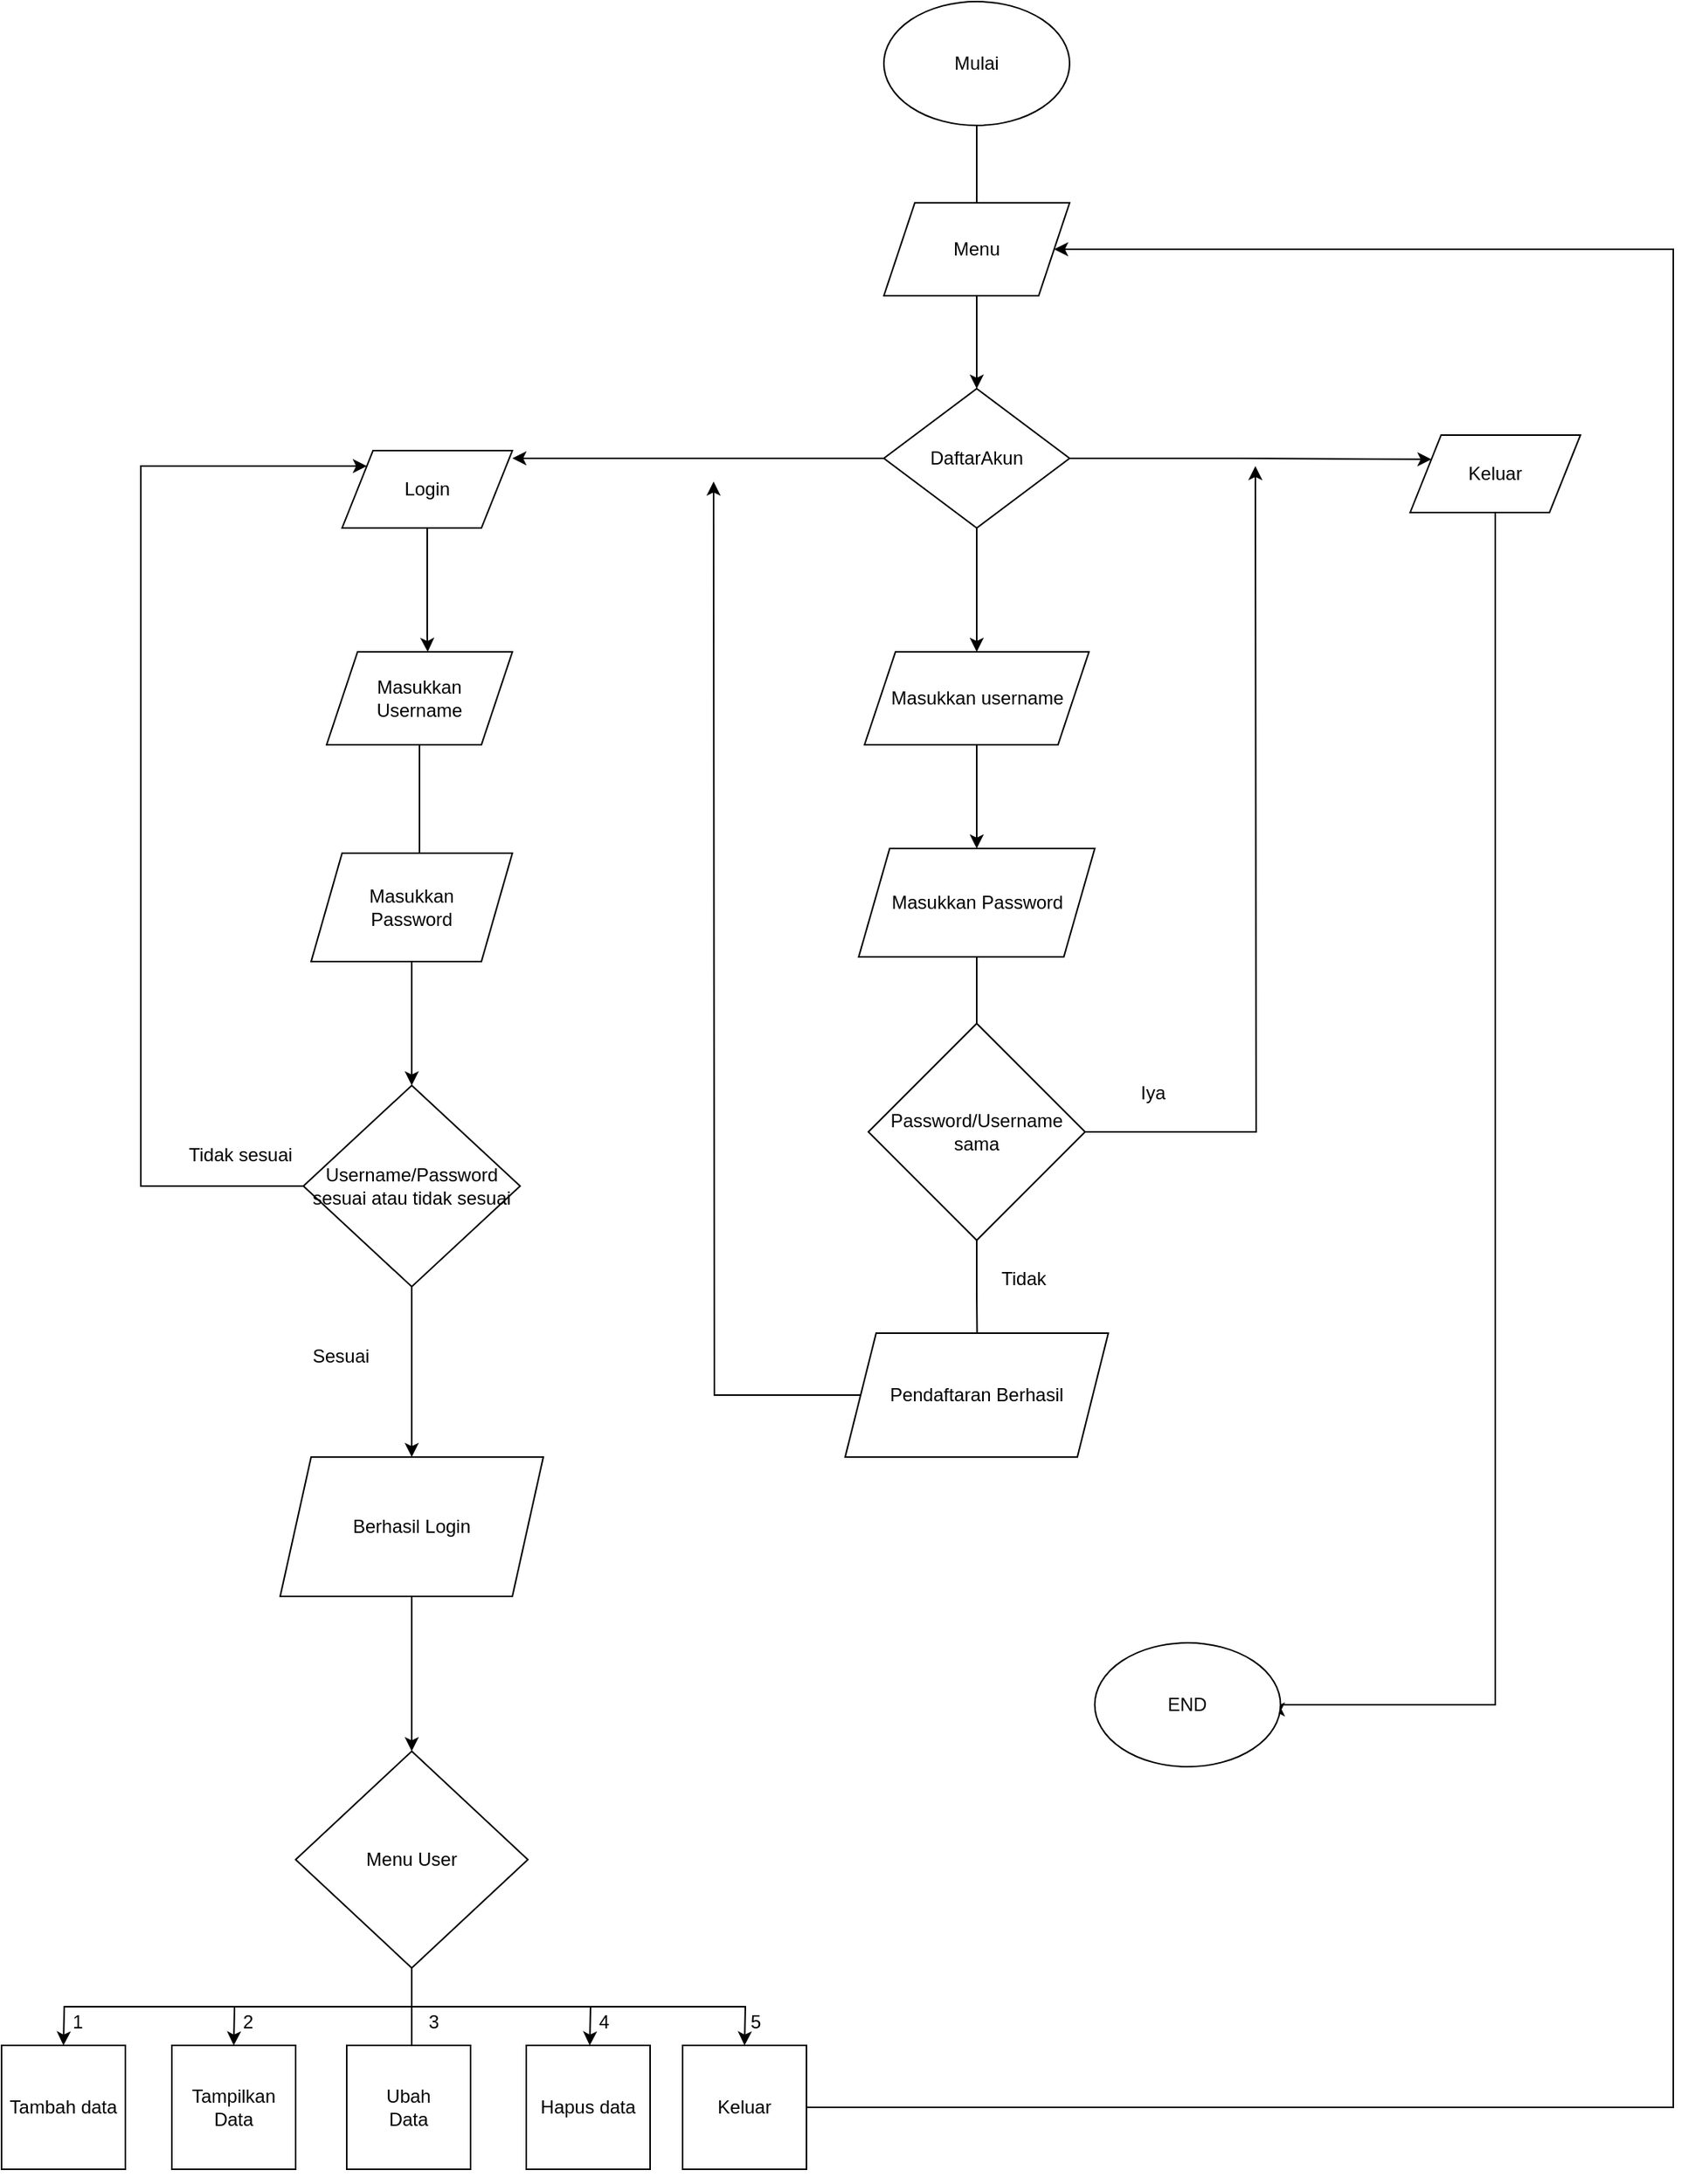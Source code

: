 <mxfile version="24.7.17">
  <diagram name="Page-1" id="-yvtjSVOBkPBHiRVmAEW">
    <mxGraphModel dx="3195" dy="1100" grid="1" gridSize="10" guides="1" tooltips="1" connect="1" arrows="1" fold="1" page="1" pageScale="1" pageWidth="850" pageHeight="1100" math="0" shadow="0">
      <root>
        <mxCell id="0" />
        <mxCell id="1" parent="0" />
        <mxCell id="dJ2C7ThrUOeOuewxOJgJ-1" value="Mulai" style="ellipse;whiteSpace=wrap;html=1;" parent="1" vertex="1">
          <mxGeometry x="360" y="180" width="120" height="80" as="geometry" />
        </mxCell>
        <mxCell id="aoZ7Cay_6pQfR-Mpqlmk-1" value="" style="endArrow=classic;html=1;rounded=0;" parent="1" source="dJ2C7ThrUOeOuewxOJgJ-1" edge="1">
          <mxGeometry width="50" height="50" relative="1" as="geometry">
            <mxPoint x="400" y="340" as="sourcePoint" />
            <mxPoint x="420" y="320" as="targetPoint" />
          </mxGeometry>
        </mxCell>
        <mxCell id="aoZ7Cay_6pQfR-Mpqlmk-15" style="edgeStyle=orthogonalEdgeStyle;rounded=0;orthogonalLoop=1;jettySize=auto;html=1;exitX=0.5;exitY=1;exitDx=0;exitDy=0;entryX=0.5;entryY=0;entryDx=0;entryDy=0;" parent="1" source="aoZ7Cay_6pQfR-Mpqlmk-3" target="aoZ7Cay_6pQfR-Mpqlmk-13" edge="1">
          <mxGeometry relative="1" as="geometry" />
        </mxCell>
        <mxCell id="aoZ7Cay_6pQfR-Mpqlmk-3" value="Menu" style="shape=parallelogram;perimeter=parallelogramPerimeter;whiteSpace=wrap;html=1;fixedSize=1;" parent="1" vertex="1">
          <mxGeometry x="360" y="310" width="120" height="60" as="geometry" />
        </mxCell>
        <mxCell id="aoZ7Cay_6pQfR-Mpqlmk-23" style="edgeStyle=orthogonalEdgeStyle;rounded=0;orthogonalLoop=1;jettySize=auto;html=1;exitX=0;exitY=0.5;exitDx=0;exitDy=0;" parent="1" source="aoZ7Cay_6pQfR-Mpqlmk-13" edge="1">
          <mxGeometry relative="1" as="geometry">
            <mxPoint x="120" y="475" as="targetPoint" />
          </mxGeometry>
        </mxCell>
        <mxCell id="aoZ7Cay_6pQfR-Mpqlmk-33" style="edgeStyle=orthogonalEdgeStyle;rounded=0;orthogonalLoop=1;jettySize=auto;html=1;exitX=0.5;exitY=1;exitDx=0;exitDy=0;" parent="1" source="aoZ7Cay_6pQfR-Mpqlmk-13" edge="1">
          <mxGeometry relative="1" as="geometry">
            <mxPoint x="420" y="600" as="targetPoint" />
          </mxGeometry>
        </mxCell>
        <mxCell id="aoZ7Cay_6pQfR-Mpqlmk-106" style="edgeStyle=orthogonalEdgeStyle;rounded=0;orthogonalLoop=1;jettySize=auto;html=1;exitX=1;exitY=0.5;exitDx=0;exitDy=0;entryX=0;entryY=0.25;entryDx=0;entryDy=0;" parent="1" source="aoZ7Cay_6pQfR-Mpqlmk-13" target="aoZ7Cay_6pQfR-Mpqlmk-26" edge="1">
          <mxGeometry relative="1" as="geometry" />
        </mxCell>
        <mxCell id="aoZ7Cay_6pQfR-Mpqlmk-13" value="DaftarAkun" style="rhombus;whiteSpace=wrap;html=1;" parent="1" vertex="1">
          <mxGeometry x="360" y="430" width="120" height="90" as="geometry" />
        </mxCell>
        <mxCell id="4voGFHQjfuxiwdlHkZC2-31" style="edgeStyle=orthogonalEdgeStyle;rounded=0;orthogonalLoop=1;jettySize=auto;html=1;exitX=0.5;exitY=1;exitDx=0;exitDy=0;" parent="1" source="aoZ7Cay_6pQfR-Mpqlmk-26" edge="1">
          <mxGeometry relative="1" as="geometry">
            <mxPoint x="610" y="1283" as="targetPoint" />
            <Array as="points">
              <mxPoint x="755" y="1280" />
              <mxPoint x="611" y="1280" />
              <mxPoint x="611" y="1283" />
            </Array>
          </mxGeometry>
        </mxCell>
        <mxCell id="aoZ7Cay_6pQfR-Mpqlmk-26" value="Keluar" style="shape=parallelogram;perimeter=parallelogramPerimeter;whiteSpace=wrap;html=1;fixedSize=1;" parent="1" vertex="1">
          <mxGeometry x="700" y="460" width="110" height="50" as="geometry" />
        </mxCell>
        <mxCell id="aoZ7Cay_6pQfR-Mpqlmk-28" style="edgeStyle=orthogonalEdgeStyle;rounded=0;orthogonalLoop=1;jettySize=auto;html=1;exitX=0.5;exitY=1;exitDx=0;exitDy=0;" parent="1" source="aoZ7Cay_6pQfR-Mpqlmk-27" edge="1">
          <mxGeometry relative="1" as="geometry">
            <mxPoint x="65.333" y="600" as="targetPoint" />
            <Array as="points">
              <mxPoint x="65" y="590" />
              <mxPoint x="65" y="590" />
            </Array>
          </mxGeometry>
        </mxCell>
        <mxCell id="aoZ7Cay_6pQfR-Mpqlmk-27" value="Login" style="shape=parallelogram;perimeter=parallelogramPerimeter;whiteSpace=wrap;html=1;fixedSize=1;" parent="1" vertex="1">
          <mxGeometry x="10" y="470" width="110" height="50" as="geometry" />
        </mxCell>
        <mxCell id="aoZ7Cay_6pQfR-Mpqlmk-31" style="edgeStyle=orthogonalEdgeStyle;rounded=0;orthogonalLoop=1;jettySize=auto;html=1;exitX=0.5;exitY=1;exitDx=0;exitDy=0;" parent="1" source="aoZ7Cay_6pQfR-Mpqlmk-29" edge="1">
          <mxGeometry relative="1" as="geometry">
            <mxPoint x="60" y="740" as="targetPoint" />
          </mxGeometry>
        </mxCell>
        <mxCell id="aoZ7Cay_6pQfR-Mpqlmk-29" value="&lt;div&gt;Masukkan &lt;br&gt;&lt;/div&gt;&lt;div&gt;Username&lt;br&gt;&lt;/div&gt;" style="shape=parallelogram;perimeter=parallelogramPerimeter;whiteSpace=wrap;html=1;fixedSize=1;" parent="1" vertex="1">
          <mxGeometry y="600" width="120" height="60" as="geometry" />
        </mxCell>
        <mxCell id="aoZ7Cay_6pQfR-Mpqlmk-41" style="edgeStyle=orthogonalEdgeStyle;rounded=0;orthogonalLoop=1;jettySize=auto;html=1;exitX=0.5;exitY=1;exitDx=0;exitDy=0;entryX=0.5;entryY=0;entryDx=0;entryDy=0;" parent="1" source="aoZ7Cay_6pQfR-Mpqlmk-32" target="aoZ7Cay_6pQfR-Mpqlmk-40" edge="1">
          <mxGeometry relative="1" as="geometry" />
        </mxCell>
        <mxCell id="aoZ7Cay_6pQfR-Mpqlmk-32" value="&lt;div&gt;Masukkan&lt;/div&gt;&lt;div&gt;Password&lt;br&gt;&lt;/div&gt;" style="shape=parallelogram;perimeter=parallelogramPerimeter;whiteSpace=wrap;html=1;fixedSize=1;" parent="1" vertex="1">
          <mxGeometry x="-10" y="730" width="130" height="70" as="geometry" />
        </mxCell>
        <mxCell id="aoZ7Cay_6pQfR-Mpqlmk-105" style="edgeStyle=orthogonalEdgeStyle;rounded=0;orthogonalLoop=1;jettySize=auto;html=1;exitX=0.5;exitY=1;exitDx=0;exitDy=0;entryX=0.5;entryY=0;entryDx=0;entryDy=0;" parent="1" source="aoZ7Cay_6pQfR-Mpqlmk-34" target="aoZ7Cay_6pQfR-Mpqlmk-36" edge="1">
          <mxGeometry relative="1" as="geometry" />
        </mxCell>
        <mxCell id="aoZ7Cay_6pQfR-Mpqlmk-34" value="Masukkan username" style="shape=parallelogram;perimeter=parallelogramPerimeter;whiteSpace=wrap;html=1;fixedSize=1;" parent="1" vertex="1">
          <mxGeometry x="347.5" y="600" width="145" height="60" as="geometry" />
        </mxCell>
        <mxCell id="aoZ7Cay_6pQfR-Mpqlmk-36" value="Masukkan Password" style="shape=parallelogram;perimeter=parallelogramPerimeter;whiteSpace=wrap;html=1;fixedSize=1;" parent="1" vertex="1">
          <mxGeometry x="343.75" y="727" width="152.5" height="70" as="geometry" />
        </mxCell>
        <mxCell id="aoZ7Cay_6pQfR-Mpqlmk-97" style="edgeStyle=orthogonalEdgeStyle;rounded=0;orthogonalLoop=1;jettySize=auto;html=1;exitX=0.5;exitY=1;exitDx=0;exitDy=0;" parent="1" source="4voGFHQjfuxiwdlHkZC2-16" target="aoZ7Cay_6pQfR-Mpqlmk-46" edge="1">
          <mxGeometry relative="1" as="geometry" />
        </mxCell>
        <mxCell id="4voGFHQjfuxiwdlHkZC2-11" style="edgeStyle=orthogonalEdgeStyle;rounded=0;orthogonalLoop=1;jettySize=auto;html=1;exitX=0;exitY=0.5;exitDx=0;exitDy=0;" parent="1" source="aoZ7Cay_6pQfR-Mpqlmk-40" target="aoZ7Cay_6pQfR-Mpqlmk-27" edge="1">
          <mxGeometry relative="1" as="geometry">
            <mxPoint x="-120" y="480" as="targetPoint" />
            <Array as="points">
              <mxPoint x="-120" y="945" />
              <mxPoint x="-120" y="480" />
            </Array>
          </mxGeometry>
        </mxCell>
        <mxCell id="aoZ7Cay_6pQfR-Mpqlmk-40" value="&lt;div&gt;Username/Password&lt;/div&gt;&lt;div&gt;sesuai atau tidak sesuai&lt;br&gt;&lt;/div&gt;" style="rhombus;whiteSpace=wrap;html=1;" parent="1" vertex="1">
          <mxGeometry x="-15" y="880" width="140" height="130" as="geometry" />
        </mxCell>
        <mxCell id="4voGFHQjfuxiwdlHkZC2-19" style="edgeStyle=orthogonalEdgeStyle;rounded=0;orthogonalLoop=1;jettySize=auto;html=1;" parent="1" source="aoZ7Cay_6pQfR-Mpqlmk-46" edge="1">
          <mxGeometry relative="1" as="geometry">
            <mxPoint x="55" y="1510" as="targetPoint" />
          </mxGeometry>
        </mxCell>
        <mxCell id="4voGFHQjfuxiwdlHkZC2-21" style="edgeStyle=orthogonalEdgeStyle;rounded=0;orthogonalLoop=1;jettySize=auto;html=1;exitX=0.5;exitY=1;exitDx=0;exitDy=0;" parent="1" source="aoZ7Cay_6pQfR-Mpqlmk-46" edge="1">
          <mxGeometry relative="1" as="geometry">
            <mxPoint x="170" y="1500" as="targetPoint" />
          </mxGeometry>
        </mxCell>
        <mxCell id="4voGFHQjfuxiwdlHkZC2-24" style="edgeStyle=orthogonalEdgeStyle;rounded=0;orthogonalLoop=1;jettySize=auto;html=1;exitX=0.5;exitY=1;exitDx=0;exitDy=0;" parent="1" source="aoZ7Cay_6pQfR-Mpqlmk-46" edge="1">
          <mxGeometry relative="1" as="geometry">
            <mxPoint x="-60" y="1500" as="targetPoint" />
          </mxGeometry>
        </mxCell>
        <mxCell id="4voGFHQjfuxiwdlHkZC2-26" style="edgeStyle=orthogonalEdgeStyle;rounded=0;orthogonalLoop=1;jettySize=auto;html=1;exitX=0.5;exitY=1;exitDx=0;exitDy=0;" parent="1" source="aoZ7Cay_6pQfR-Mpqlmk-46" edge="1">
          <mxGeometry relative="1" as="geometry">
            <mxPoint x="-170" y="1500" as="targetPoint" />
          </mxGeometry>
        </mxCell>
        <mxCell id="4voGFHQjfuxiwdlHkZC2-28" style="edgeStyle=orthogonalEdgeStyle;rounded=0;orthogonalLoop=1;jettySize=auto;html=1;exitX=0.5;exitY=1;exitDx=0;exitDy=0;" parent="1" source="aoZ7Cay_6pQfR-Mpqlmk-46" edge="1">
          <mxGeometry relative="1" as="geometry">
            <mxPoint x="270" y="1500" as="targetPoint" />
          </mxGeometry>
        </mxCell>
        <mxCell id="aoZ7Cay_6pQfR-Mpqlmk-46" value="Menu User" style="rhombus;whiteSpace=wrap;html=1;" parent="1" vertex="1">
          <mxGeometry x="-20" y="1310" width="150" height="140" as="geometry" />
        </mxCell>
        <mxCell id="aoZ7Cay_6pQfR-Mpqlmk-56" style="edgeStyle=orthogonalEdgeStyle;rounded=0;orthogonalLoop=1;jettySize=auto;html=1;exitX=0.5;exitY=1;exitDx=0;exitDy=0;" parent="1" edge="1">
          <mxGeometry relative="1" as="geometry">
            <mxPoint x="50" y="1380.0" as="sourcePoint" />
            <mxPoint x="50" y="1380.0" as="targetPoint" />
          </mxGeometry>
        </mxCell>
        <mxCell id="aoZ7Cay_6pQfR-Mpqlmk-107" style="edgeStyle=orthogonalEdgeStyle;rounded=0;orthogonalLoop=1;jettySize=auto;html=1;exitX=0.5;exitY=1;exitDx=0;exitDy=0;entryX=0.583;entryY=0;entryDx=0;entryDy=0;entryPerimeter=0;" parent="1" source="aoZ7Cay_6pQfR-Mpqlmk-36" edge="1">
          <mxGeometry relative="1" as="geometry">
            <mxPoint x="419.96" y="870" as="targetPoint" />
          </mxGeometry>
        </mxCell>
        <mxCell id="4voGFHQjfuxiwdlHkZC2-3" style="edgeStyle=orthogonalEdgeStyle;rounded=0;orthogonalLoop=1;jettySize=auto;html=1;exitX=1;exitY=0.5;exitDx=0;exitDy=0;" parent="1" source="4voGFHQjfuxiwdlHkZC2-2" edge="1">
          <mxGeometry relative="1" as="geometry">
            <mxPoint x="600" y="480" as="targetPoint" />
          </mxGeometry>
        </mxCell>
        <mxCell id="4voGFHQjfuxiwdlHkZC2-4" style="edgeStyle=orthogonalEdgeStyle;rounded=0;orthogonalLoop=1;jettySize=auto;html=1;exitX=0.5;exitY=1;exitDx=0;exitDy=0;" parent="1" source="4voGFHQjfuxiwdlHkZC2-2" edge="1">
          <mxGeometry relative="1" as="geometry">
            <mxPoint x="420.333" y="1050" as="targetPoint" />
          </mxGeometry>
        </mxCell>
        <mxCell id="4voGFHQjfuxiwdlHkZC2-2" value="&lt;div&gt;Password/Username&lt;/div&gt;&lt;div&gt;sama&lt;br&gt;&lt;/div&gt;" style="rhombus;whiteSpace=wrap;html=1;" parent="1" vertex="1">
          <mxGeometry x="350" y="840" width="140" height="140" as="geometry" />
        </mxCell>
        <mxCell id="4voGFHQjfuxiwdlHkZC2-15" style="edgeStyle=orthogonalEdgeStyle;rounded=0;orthogonalLoop=1;jettySize=auto;html=1;exitX=0;exitY=0.5;exitDx=0;exitDy=0;" parent="1" source="4voGFHQjfuxiwdlHkZC2-5" edge="1">
          <mxGeometry relative="1" as="geometry">
            <mxPoint x="250" y="490" as="targetPoint" />
          </mxGeometry>
        </mxCell>
        <mxCell id="4voGFHQjfuxiwdlHkZC2-5" value="Pendaftaran Berhasil" style="shape=parallelogram;perimeter=parallelogramPerimeter;whiteSpace=wrap;html=1;fixedSize=1;" parent="1" vertex="1">
          <mxGeometry x="335" y="1040" width="170" height="80" as="geometry" />
        </mxCell>
        <mxCell id="4voGFHQjfuxiwdlHkZC2-9" value="Iya" style="text;strokeColor=none;fillColor=none;align=left;verticalAlign=middle;spacingLeft=4;spacingRight=4;overflow=hidden;points=[[0,0.5],[1,0.5]];portConstraint=eastwest;rotatable=0;whiteSpace=wrap;html=1;" parent="1" vertex="1">
          <mxGeometry x="520" y="870" width="80" height="30" as="geometry" />
        </mxCell>
        <mxCell id="4voGFHQjfuxiwdlHkZC2-10" value="Tidak" style="text;strokeColor=none;fillColor=none;align=left;verticalAlign=middle;spacingLeft=4;spacingRight=4;overflow=hidden;points=[[0,0.5],[1,0.5]];portConstraint=eastwest;rotatable=0;whiteSpace=wrap;html=1;" parent="1" vertex="1">
          <mxGeometry x="430" y="990" width="80" height="30" as="geometry" />
        </mxCell>
        <mxCell id="4voGFHQjfuxiwdlHkZC2-12" value="Tidak sesuai" style="text;strokeColor=none;fillColor=none;align=left;verticalAlign=middle;spacingLeft=4;spacingRight=4;overflow=hidden;points=[[0,0.5],[1,0.5]];portConstraint=eastwest;rotatable=0;whiteSpace=wrap;html=1;" parent="1" vertex="1">
          <mxGeometry x="-95" y="910" width="80" height="30" as="geometry" />
        </mxCell>
        <mxCell id="4voGFHQjfuxiwdlHkZC2-13" value="Sesuai" style="text;strokeColor=none;fillColor=none;align=left;verticalAlign=middle;spacingLeft=4;spacingRight=4;overflow=hidden;points=[[0,0.5],[1,0.5]];portConstraint=eastwest;rotatable=0;whiteSpace=wrap;html=1;" parent="1" vertex="1">
          <mxGeometry x="-15" y="1040" width="80" height="30" as="geometry" />
        </mxCell>
        <mxCell id="4voGFHQjfuxiwdlHkZC2-17" value="" style="edgeStyle=orthogonalEdgeStyle;rounded=0;orthogonalLoop=1;jettySize=auto;html=1;exitX=0.5;exitY=1;exitDx=0;exitDy=0;" parent="1" source="aoZ7Cay_6pQfR-Mpqlmk-40" target="4voGFHQjfuxiwdlHkZC2-16" edge="1">
          <mxGeometry relative="1" as="geometry">
            <mxPoint x="55" y="1010" as="sourcePoint" />
            <mxPoint x="50" y="1400" as="targetPoint" />
          </mxGeometry>
        </mxCell>
        <mxCell id="4voGFHQjfuxiwdlHkZC2-16" value="Berhasil Login" style="shape=parallelogram;perimeter=parallelogramPerimeter;whiteSpace=wrap;html=1;fixedSize=1;" parent="1" vertex="1">
          <mxGeometry x="-30" y="1120" width="170" height="90" as="geometry" />
        </mxCell>
        <mxCell id="4voGFHQjfuxiwdlHkZC2-20" value="&lt;div&gt;Ubah&lt;/div&gt;&lt;div&gt;Data&lt;br&gt;&lt;/div&gt;" style="whiteSpace=wrap;html=1;aspect=fixed;" parent="1" vertex="1">
          <mxGeometry x="13" y="1500" width="80" height="80" as="geometry" />
        </mxCell>
        <mxCell id="4voGFHQjfuxiwdlHkZC2-23" value="Hapus data" style="whiteSpace=wrap;html=1;aspect=fixed;" parent="1" vertex="1">
          <mxGeometry x="129" y="1500" width="80" height="80" as="geometry" />
        </mxCell>
        <mxCell id="4voGFHQjfuxiwdlHkZC2-25" value="&lt;div&gt;Tampilkan&lt;/div&gt;&lt;div&gt;Data&lt;br&gt;&lt;/div&gt;" style="whiteSpace=wrap;html=1;aspect=fixed;" parent="1" vertex="1">
          <mxGeometry x="-100" y="1500" width="80" height="80" as="geometry" />
        </mxCell>
        <mxCell id="4voGFHQjfuxiwdlHkZC2-27" value="Tambah data" style="whiteSpace=wrap;html=1;aspect=fixed;" parent="1" vertex="1">
          <mxGeometry x="-210" y="1500" width="80" height="80" as="geometry" />
        </mxCell>
        <mxCell id="4voGFHQjfuxiwdlHkZC2-30" style="edgeStyle=orthogonalEdgeStyle;rounded=0;orthogonalLoop=1;jettySize=auto;html=1;exitX=0.5;exitY=1;exitDx=0;exitDy=0;entryX=1;entryY=0.5;entryDx=0;entryDy=0;" parent="1" source="4voGFHQjfuxiwdlHkZC2-29" target="aoZ7Cay_6pQfR-Mpqlmk-3" edge="1">
          <mxGeometry relative="1" as="geometry">
            <mxPoint x="730" y="220" as="targetPoint" />
            <Array as="points">
              <mxPoint x="270" y="1540" />
              <mxPoint x="870" y="1540" />
              <mxPoint x="870" y="340" />
            </Array>
          </mxGeometry>
        </mxCell>
        <mxCell id="4voGFHQjfuxiwdlHkZC2-29" value="Keluar" style="whiteSpace=wrap;html=1;aspect=fixed;" parent="1" vertex="1">
          <mxGeometry x="230" y="1500" width="80" height="80" as="geometry" />
        </mxCell>
        <mxCell id="4voGFHQjfuxiwdlHkZC2-32" value="END" style="ellipse;whiteSpace=wrap;html=1;" parent="1" vertex="1">
          <mxGeometry x="496.25" y="1240" width="120" height="80" as="geometry" />
        </mxCell>
        <mxCell id="4voGFHQjfuxiwdlHkZC2-33" value="1" style="text;strokeColor=none;fillColor=none;align=left;verticalAlign=middle;spacingLeft=4;spacingRight=4;overflow=hidden;points=[[0,0.5],[1,0.5]];portConstraint=eastwest;rotatable=0;whiteSpace=wrap;html=1;" parent="1" vertex="1">
          <mxGeometry x="-170" y="1470" width="80" height="30" as="geometry" />
        </mxCell>
        <mxCell id="4voGFHQjfuxiwdlHkZC2-34" value="2" style="text;strokeColor=none;fillColor=none;align=left;verticalAlign=middle;spacingLeft=4;spacingRight=4;overflow=hidden;points=[[0,0.5],[1,0.5]];portConstraint=eastwest;rotatable=0;whiteSpace=wrap;html=1;" parent="1" vertex="1">
          <mxGeometry x="-60" y="1470" width="80" height="30" as="geometry" />
        </mxCell>
        <mxCell id="4voGFHQjfuxiwdlHkZC2-35" value="3" style="text;strokeColor=none;fillColor=none;align=left;verticalAlign=middle;spacingLeft=4;spacingRight=4;overflow=hidden;points=[[0,0.5],[1,0.5]];portConstraint=eastwest;rotatable=0;whiteSpace=wrap;html=1;" parent="1" vertex="1">
          <mxGeometry x="60" y="1470" width="80" height="30" as="geometry" />
        </mxCell>
        <mxCell id="4voGFHQjfuxiwdlHkZC2-36" value="4" style="text;strokeColor=none;fillColor=none;align=left;verticalAlign=middle;spacingLeft=4;spacingRight=4;overflow=hidden;points=[[0,0.5],[1,0.5]];portConstraint=eastwest;rotatable=0;whiteSpace=wrap;html=1;" parent="1" vertex="1">
          <mxGeometry x="170" y="1470" width="80" height="30" as="geometry" />
        </mxCell>
        <mxCell id="4voGFHQjfuxiwdlHkZC2-37" value="5" style="text;strokeColor=none;fillColor=none;align=left;verticalAlign=middle;spacingLeft=4;spacingRight=4;overflow=hidden;points=[[0,0.5],[1,0.5]];portConstraint=eastwest;rotatable=0;whiteSpace=wrap;html=1;" parent="1" vertex="1">
          <mxGeometry x="267.5" y="1470" width="80" height="30" as="geometry" />
        </mxCell>
      </root>
    </mxGraphModel>
  </diagram>
</mxfile>
